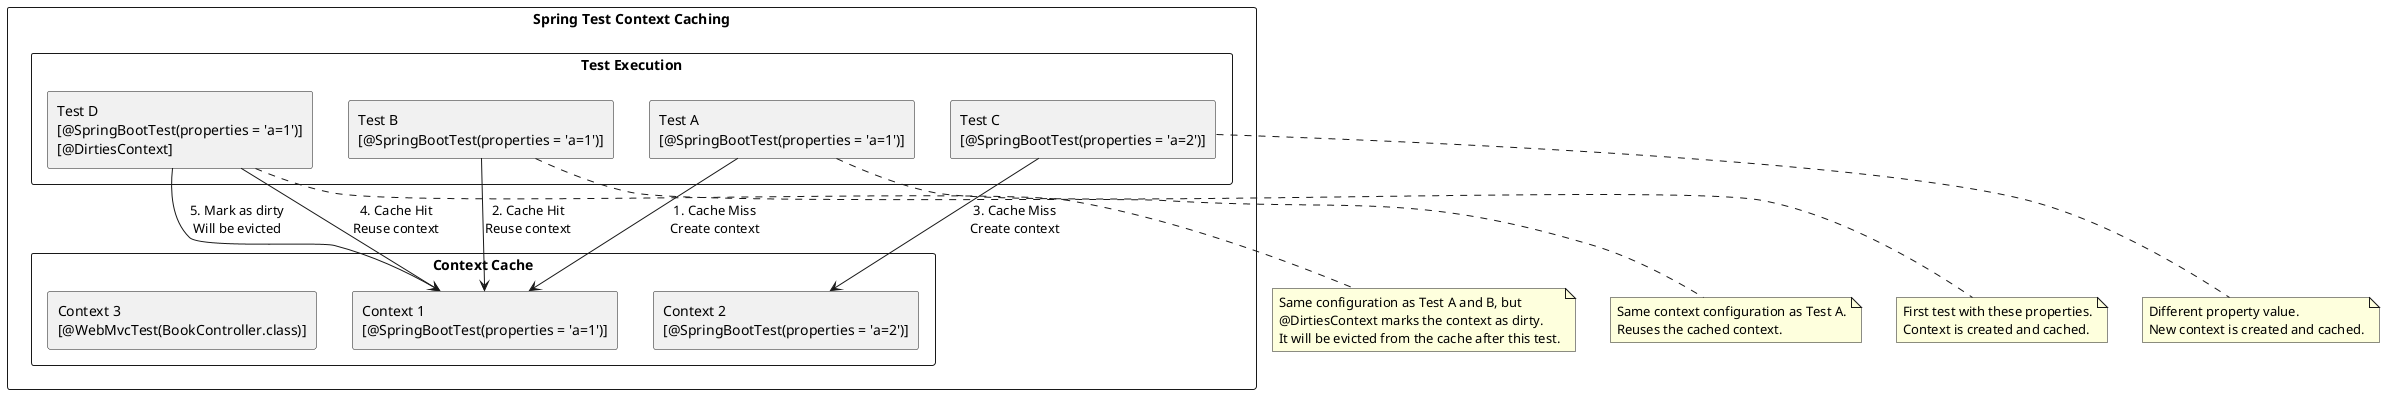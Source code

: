 @startuml spring_test_context_caching

rectangle "Spring Test Context Caching" {
    rectangle "Context Cache" as Cache {
        rectangle "Context 1\n[@SpringBootTest(properties = 'a=1')]" as Context1
        rectangle "Context 2\n[@SpringBootTest(properties = 'a=2')]" as Context2
        rectangle "Context 3\n[@WebMvcTest(BookController.class)]" as Context3
    }
    
    rectangle "Test Execution" {
        rectangle "Test A\n[@SpringBootTest(properties = 'a=1')]" as TestA
        rectangle "Test B\n[@SpringBootTest(properties = 'a=1')]" as TestB
        rectangle "Test C\n[@SpringBootTest(properties = 'a=2')]" as TestC
        rectangle "Test D\n[@SpringBootTest(properties = 'a=1')]\n[@DirtiesContext]" as TestD
    }
    
    TestA -right-> Context1: "1. Cache Miss\nCreate context"
    TestB -right-> Context1: "2. Cache Hit\nReuse context"
    TestC -right-> Context2: "3. Cache Miss\nCreate context"
    TestD -right-> Context1: "4. Cache Hit\nReuse context"
    TestD --> Context1: "5. Mark as dirty\nWill be evicted"
}

note bottom of TestA
  First test with these properties.
  Context is created and cached.
end note

note bottom of TestB
  Same context configuration as Test A.
  Reuses the cached context.
end note

note bottom of TestC
  Different property value.
  New context is created and cached.
end note

note bottom of TestD
  Same configuration as Test A and B, but
  @DirtiesContext marks the context as dirty.
  It will be evicted from the cache after this test.
end note

@enduml